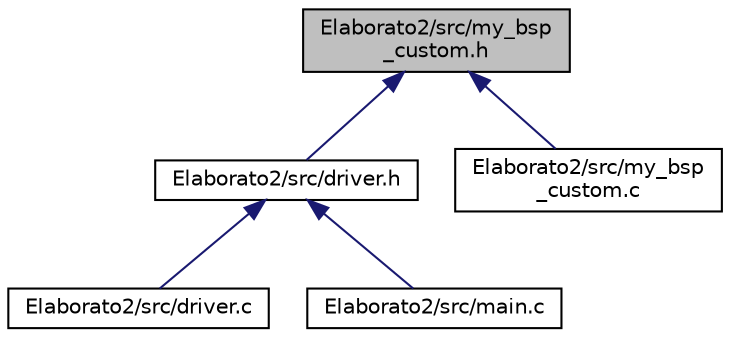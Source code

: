 digraph "Elaborato2/src/my_bsp_custom.h"
{
  edge [fontname="Helvetica",fontsize="10",labelfontname="Helvetica",labelfontsize="10"];
  node [fontname="Helvetica",fontsize="10",shape=record];
  Node2 [label="Elaborato2/src/my_bsp\l_custom.h",height=0.2,width=0.4,color="black", fillcolor="grey75", style="filled", fontcolor="black"];
  Node2 -> Node3 [dir="back",color="midnightblue",fontsize="10",style="solid",fontname="Helvetica"];
  Node3 [label="Elaborato2/src/driver.h",height=0.2,width=0.4,color="black", fillcolor="white", style="filled",URL="$driver_8h.html",tooltip="Libreria per pilotaggio periferiche. "];
  Node3 -> Node4 [dir="back",color="midnightblue",fontsize="10",style="solid",fontname="Helvetica"];
  Node4 [label="Elaborato2/src/driver.c",height=0.2,width=0.4,color="black", fillcolor="white", style="filled",URL="$driver_8c.html",tooltip="Implementazione funzioni per pilotaggio periferiche. "];
  Node3 -> Node5 [dir="back",color="midnightblue",fontsize="10",style="solid",fontname="Helvetica"];
  Node5 [label="Elaborato2/src/main.c",height=0.2,width=0.4,color="black", fillcolor="white", style="filled",URL="$_elaborato2_2src_2main_8c.html",tooltip="Main per pilotaggio periferiche. "];
  Node2 -> Node6 [dir="back",color="midnightblue",fontsize="10",style="solid",fontname="Helvetica"];
  Node6 [label="Elaborato2/src/my_bsp\l_custom.c",height=0.2,width=0.4,color="black", fillcolor="white", style="filled",URL="$my__bsp__custom_8c.html",tooltip="Implementazione funzioni BSP custom STM32F4 Discovery. "];
}
